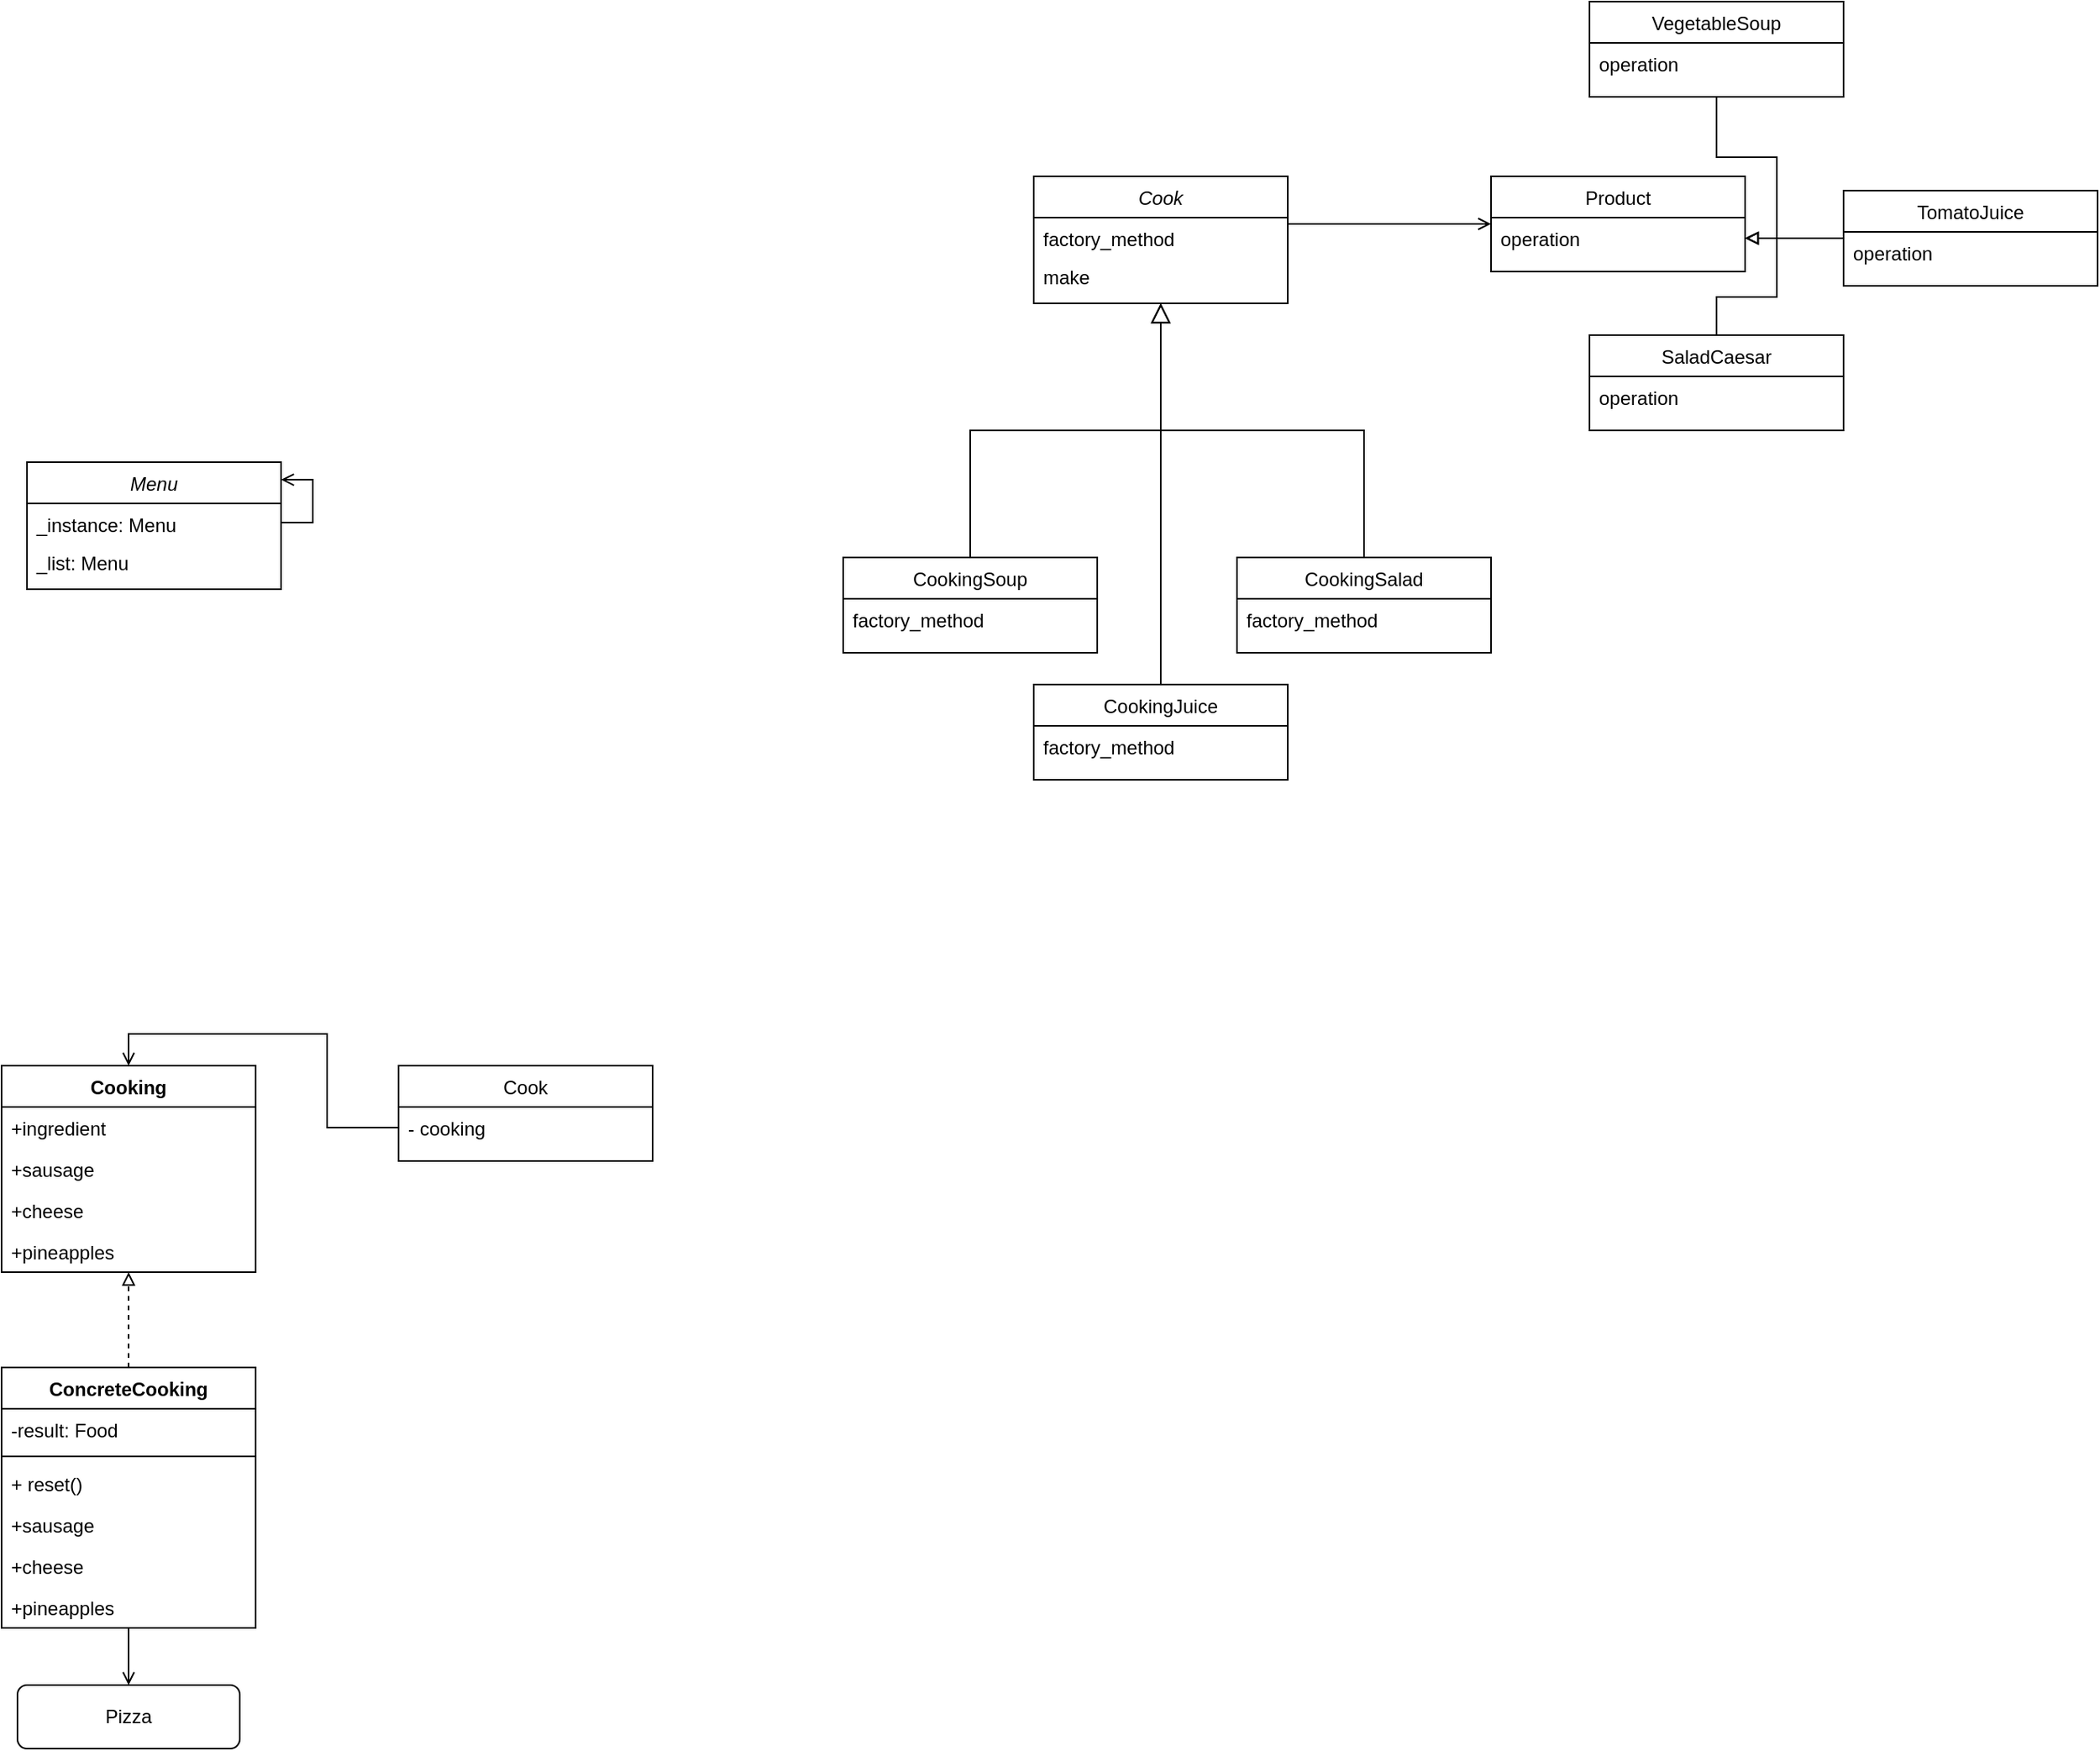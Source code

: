 <mxfile version="16.1.2" type="device"><diagram id="C5RBs43oDa-KdzZeNtuy" name="Page-1"><mxGraphModel dx="1371" dy="1018" grid="1" gridSize="10" guides="1" tooltips="1" connect="1" arrows="1" fold="1" page="1" pageScale="1" pageWidth="827" pageHeight="1169" math="0" shadow="0"><root><mxCell id="WIyWlLk6GJQsqaUBKTNV-0"/><mxCell id="WIyWlLk6GJQsqaUBKTNV-1" parent="WIyWlLk6GJQsqaUBKTNV-0"/><mxCell id="n5IswTtLFq-7B93HKsP7-0" value="Cook" style="swimlane;fontStyle=2;align=center;verticalAlign=top;childLayout=stackLayout;horizontal=1;startSize=26;horizontalStack=0;resizeParent=1;resizeLast=0;collapsible=1;marginBottom=0;rounded=0;shadow=0;strokeWidth=1;" parent="WIyWlLk6GJQsqaUBKTNV-1" vertex="1"><mxGeometry x="220" y="120" width="160" height="80" as="geometry"><mxRectangle x="230" y="140" width="160" height="26" as="alternateBounds"/></mxGeometry></mxCell><mxCell id="n5IswTtLFq-7B93HKsP7-1" value="factory_method" style="text;align=left;verticalAlign=top;spacingLeft=4;spacingRight=4;overflow=hidden;rotatable=0;points=[[0,0.5],[1,0.5]];portConstraint=eastwest;" parent="n5IswTtLFq-7B93HKsP7-0" vertex="1"><mxGeometry y="26" width="160" height="24" as="geometry"/></mxCell><mxCell id="n5IswTtLFq-7B93HKsP7-2" value="make" style="text;align=left;verticalAlign=top;spacingLeft=4;spacingRight=4;overflow=hidden;rotatable=0;points=[[0,0.5],[1,0.5]];portConstraint=eastwest;rounded=0;shadow=0;html=0;" parent="n5IswTtLFq-7B93HKsP7-0" vertex="1"><mxGeometry y="50" width="160" height="26" as="geometry"/></mxCell><mxCell id="n5IswTtLFq-7B93HKsP7-3" value="" style="endArrow=block;endSize=10;endFill=0;shadow=0;strokeWidth=1;rounded=0;edgeStyle=elbowEdgeStyle;elbow=vertical;exitX=0.5;exitY=0;exitDx=0;exitDy=0;" parent="WIyWlLk6GJQsqaUBKTNV-1" source="n5IswTtLFq-7B93HKsP7-10" target="n5IswTtLFq-7B93HKsP7-0" edge="1"><mxGeometry width="160" relative="1" as="geometry"><mxPoint x="200" y="360" as="sourcePoint"/><mxPoint x="200" y="203" as="targetPoint"/></mxGeometry></mxCell><mxCell id="n5IswTtLFq-7B93HKsP7-4" value="CookingSalad" style="swimlane;fontStyle=0;align=center;verticalAlign=top;childLayout=stackLayout;horizontal=1;startSize=26;horizontalStack=0;resizeParent=1;resizeLast=0;collapsible=1;marginBottom=0;rounded=0;shadow=0;strokeWidth=1;" parent="WIyWlLk6GJQsqaUBKTNV-1" vertex="1"><mxGeometry x="348" y="360" width="160" height="60" as="geometry"><mxRectangle x="340" y="380" width="170" height="26" as="alternateBounds"/></mxGeometry></mxCell><mxCell id="n5IswTtLFq-7B93HKsP7-5" value="factory_method" style="text;align=left;verticalAlign=top;spacingLeft=4;spacingRight=4;overflow=hidden;rotatable=0;points=[[0,0.5],[1,0.5]];portConstraint=eastwest;" parent="n5IswTtLFq-7B93HKsP7-4" vertex="1"><mxGeometry y="26" width="160" height="26" as="geometry"/></mxCell><mxCell id="n5IswTtLFq-7B93HKsP7-6" value="" style="endArrow=block;endSize=10;endFill=0;shadow=0;strokeWidth=1;rounded=0;edgeStyle=elbowEdgeStyle;elbow=vertical;" parent="WIyWlLk6GJQsqaUBKTNV-1" source="n5IswTtLFq-7B93HKsP7-4" target="n5IswTtLFq-7B93HKsP7-0" edge="1"><mxGeometry width="160" relative="1" as="geometry"><mxPoint x="210" y="373" as="sourcePoint"/><mxPoint x="310" y="271" as="targetPoint"/></mxGeometry></mxCell><mxCell id="n5IswTtLFq-7B93HKsP7-7" value="Product" style="swimlane;fontStyle=0;align=center;verticalAlign=top;childLayout=stackLayout;horizontal=1;startSize=26;horizontalStack=0;resizeParent=1;resizeLast=0;collapsible=1;marginBottom=0;rounded=0;shadow=0;strokeWidth=1;" parent="WIyWlLk6GJQsqaUBKTNV-1" vertex="1"><mxGeometry x="508" y="120" width="160" height="60" as="geometry"><mxRectangle x="550" y="140" width="160" height="26" as="alternateBounds"/></mxGeometry></mxCell><mxCell id="n5IswTtLFq-7B93HKsP7-8" value="operation" style="text;align=left;verticalAlign=top;spacingLeft=4;spacingRight=4;overflow=hidden;rotatable=0;points=[[0,0.5],[1,0.5]];portConstraint=eastwest;" parent="n5IswTtLFq-7B93HKsP7-7" vertex="1"><mxGeometry y="26" width="160" height="26" as="geometry"/></mxCell><mxCell id="n5IswTtLFq-7B93HKsP7-9" value="" style="endArrow=open;shadow=0;strokeWidth=1;rounded=0;endFill=1;edgeStyle=elbowEdgeStyle;elbow=vertical;" parent="WIyWlLk6GJQsqaUBKTNV-1" source="n5IswTtLFq-7B93HKsP7-0" target="n5IswTtLFq-7B93HKsP7-7" edge="1"><mxGeometry x="0.5" y="41" relative="1" as="geometry"><mxPoint x="380" y="192" as="sourcePoint"/><mxPoint x="540" y="192" as="targetPoint"/><mxPoint x="-40" y="32" as="offset"/></mxGeometry></mxCell><mxCell id="n5IswTtLFq-7B93HKsP7-10" value="CookingSoup" style="swimlane;fontStyle=0;align=center;verticalAlign=top;childLayout=stackLayout;horizontal=1;startSize=26;horizontalStack=0;resizeParent=1;resizeLast=0;collapsible=1;marginBottom=0;rounded=0;shadow=0;strokeWidth=1;" parent="WIyWlLk6GJQsqaUBKTNV-1" vertex="1"><mxGeometry x="100" y="360" width="160" height="60" as="geometry"><mxRectangle x="340" y="380" width="170" height="26" as="alternateBounds"/></mxGeometry></mxCell><mxCell id="n5IswTtLFq-7B93HKsP7-11" value="factory_method" style="text;align=left;verticalAlign=top;spacingLeft=4;spacingRight=4;overflow=hidden;rotatable=0;points=[[0,0.5],[1,0.5]];portConstraint=eastwest;" parent="n5IswTtLFq-7B93HKsP7-10" vertex="1"><mxGeometry y="26" width="160" height="26" as="geometry"/></mxCell><mxCell id="n5IswTtLFq-7B93HKsP7-12" style="edgeStyle=orthogonalEdgeStyle;rounded=0;orthogonalLoop=1;jettySize=auto;html=1;endArrow=none;endFill=0;" parent="WIyWlLk6GJQsqaUBKTNV-1" source="n5IswTtLFq-7B93HKsP7-13" edge="1"><mxGeometry relative="1" as="geometry"><mxPoint x="300" y="280" as="targetPoint"/></mxGeometry></mxCell><mxCell id="n5IswTtLFq-7B93HKsP7-13" value="CookingJuice" style="swimlane;fontStyle=0;align=center;verticalAlign=top;childLayout=stackLayout;horizontal=1;startSize=26;horizontalStack=0;resizeParent=1;resizeLast=0;collapsible=1;marginBottom=0;rounded=0;shadow=0;strokeWidth=1;" parent="WIyWlLk6GJQsqaUBKTNV-1" vertex="1"><mxGeometry x="220" y="440" width="160" height="60" as="geometry"><mxRectangle x="340" y="380" width="170" height="26" as="alternateBounds"/></mxGeometry></mxCell><mxCell id="n5IswTtLFq-7B93HKsP7-14" value="factory_method" style="text;align=left;verticalAlign=top;spacingLeft=4;spacingRight=4;overflow=hidden;rotatable=0;points=[[0,0.5],[1,0.5]];portConstraint=eastwest;" parent="n5IswTtLFq-7B93HKsP7-13" vertex="1"><mxGeometry y="26" width="160" height="26" as="geometry"/></mxCell><mxCell id="n5IswTtLFq-7B93HKsP7-15" value="" style="edgeStyle=orthogonalEdgeStyle;rounded=0;orthogonalLoop=1;jettySize=auto;html=1;endArrow=block;endFill=0;" parent="WIyWlLk6GJQsqaUBKTNV-1" source="n5IswTtLFq-7B93HKsP7-16" target="n5IswTtLFq-7B93HKsP7-8" edge="1"><mxGeometry relative="1" as="geometry"/></mxCell><mxCell id="n5IswTtLFq-7B93HKsP7-16" value="SaladCaesar" style="swimlane;fontStyle=0;align=center;verticalAlign=top;childLayout=stackLayout;horizontal=1;startSize=26;horizontalStack=0;resizeParent=1;resizeLast=0;collapsible=1;marginBottom=0;rounded=0;shadow=0;strokeWidth=1;" parent="WIyWlLk6GJQsqaUBKTNV-1" vertex="1"><mxGeometry x="570" y="220" width="160" height="60" as="geometry"><mxRectangle x="550" y="140" width="160" height="26" as="alternateBounds"/></mxGeometry></mxCell><mxCell id="n5IswTtLFq-7B93HKsP7-17" value="operation" style="text;align=left;verticalAlign=top;spacingLeft=4;spacingRight=4;overflow=hidden;rotatable=0;points=[[0,0.5],[1,0.5]];portConstraint=eastwest;" parent="n5IswTtLFq-7B93HKsP7-16" vertex="1"><mxGeometry y="26" width="160" height="26" as="geometry"/></mxCell><mxCell id="n5IswTtLFq-7B93HKsP7-18" value="" style="edgeStyle=orthogonalEdgeStyle;rounded=0;orthogonalLoop=1;jettySize=auto;html=1;endArrow=block;endFill=0;" parent="WIyWlLk6GJQsqaUBKTNV-1" source="n5IswTtLFq-7B93HKsP7-19" target="n5IswTtLFq-7B93HKsP7-8" edge="1"><mxGeometry relative="1" as="geometry"/></mxCell><mxCell id="n5IswTtLFq-7B93HKsP7-19" value="VegetableSoup" style="swimlane;fontStyle=0;align=center;verticalAlign=top;childLayout=stackLayout;horizontal=1;startSize=26;horizontalStack=0;resizeParent=1;resizeLast=0;collapsible=1;marginBottom=0;rounded=0;shadow=0;strokeWidth=1;" parent="WIyWlLk6GJQsqaUBKTNV-1" vertex="1"><mxGeometry x="570" y="10" width="160" height="60" as="geometry"><mxRectangle x="550" y="140" width="160" height="26" as="alternateBounds"/></mxGeometry></mxCell><mxCell id="n5IswTtLFq-7B93HKsP7-20" value="operation" style="text;align=left;verticalAlign=top;spacingLeft=4;spacingRight=4;overflow=hidden;rotatable=0;points=[[0,0.5],[1,0.5]];portConstraint=eastwest;" parent="n5IswTtLFq-7B93HKsP7-19" vertex="1"><mxGeometry y="26" width="160" height="26" as="geometry"/></mxCell><mxCell id="n5IswTtLFq-7B93HKsP7-21" value="" style="edgeStyle=orthogonalEdgeStyle;rounded=0;orthogonalLoop=1;jettySize=auto;html=1;endArrow=block;endFill=0;" parent="WIyWlLk6GJQsqaUBKTNV-1" source="n5IswTtLFq-7B93HKsP7-22" target="n5IswTtLFq-7B93HKsP7-8" edge="1"><mxGeometry relative="1" as="geometry"/></mxCell><mxCell id="n5IswTtLFq-7B93HKsP7-22" value="TomatoJuice" style="swimlane;fontStyle=0;align=center;verticalAlign=top;childLayout=stackLayout;horizontal=1;startSize=26;horizontalStack=0;resizeParent=1;resizeLast=0;collapsible=1;marginBottom=0;rounded=0;shadow=0;strokeWidth=1;" parent="WIyWlLk6GJQsqaUBKTNV-1" vertex="1"><mxGeometry x="730" y="129" width="160" height="60" as="geometry"><mxRectangle x="550" y="140" width="160" height="26" as="alternateBounds"/></mxGeometry></mxCell><mxCell id="n5IswTtLFq-7B93HKsP7-23" value="operation" style="text;align=left;verticalAlign=top;spacingLeft=4;spacingRight=4;overflow=hidden;rotatable=0;points=[[0,0.5],[1,0.5]];portConstraint=eastwest;" parent="n5IswTtLFq-7B93HKsP7-22" vertex="1"><mxGeometry y="26" width="160" height="26" as="geometry"/></mxCell><mxCell id="TlVJQ8EOuzZkPVQLA0x2-0" value="Menu" style="swimlane;fontStyle=2;align=center;verticalAlign=top;childLayout=stackLayout;horizontal=1;startSize=26;horizontalStack=0;resizeParent=1;resizeLast=0;collapsible=1;marginBottom=0;rounded=0;shadow=0;strokeWidth=1;" vertex="1" parent="WIyWlLk6GJQsqaUBKTNV-1"><mxGeometry x="-414" y="300" width="160" height="80" as="geometry"><mxRectangle x="230" y="140" width="160" height="26" as="alternateBounds"/></mxGeometry></mxCell><mxCell id="TlVJQ8EOuzZkPVQLA0x2-6" style="edgeStyle=orthogonalEdgeStyle;rounded=0;orthogonalLoop=1;jettySize=auto;html=1;entryX=1;entryY=0.138;entryDx=0;entryDy=0;entryPerimeter=0;endArrow=open;endFill=0;" edge="1" parent="TlVJQ8EOuzZkPVQLA0x2-0" source="TlVJQ8EOuzZkPVQLA0x2-1" target="TlVJQ8EOuzZkPVQLA0x2-0"><mxGeometry relative="1" as="geometry"><Array as="points"><mxPoint x="180" y="38"/><mxPoint x="180" y="11"/></Array></mxGeometry></mxCell><mxCell id="TlVJQ8EOuzZkPVQLA0x2-1" value="_instance: Menu" style="text;align=left;verticalAlign=top;spacingLeft=4;spacingRight=4;overflow=hidden;rotatable=0;points=[[0,0.5],[1,0.5]];portConstraint=eastwest;" vertex="1" parent="TlVJQ8EOuzZkPVQLA0x2-0"><mxGeometry y="26" width="160" height="24" as="geometry"/></mxCell><mxCell id="TlVJQ8EOuzZkPVQLA0x2-5" value="_list: Menu" style="text;align=left;verticalAlign=top;spacingLeft=4;spacingRight=4;overflow=hidden;rotatable=0;points=[[0,0.5],[1,0.5]];portConstraint=eastwest;" vertex="1" parent="TlVJQ8EOuzZkPVQLA0x2-0"><mxGeometry y="50" width="160" height="24" as="geometry"/></mxCell><mxCell id="TlVJQ8EOuzZkPVQLA0x2-12" value="Cook" style="swimlane;fontStyle=0;align=center;verticalAlign=top;childLayout=stackLayout;horizontal=1;startSize=26;horizontalStack=0;resizeParent=1;resizeLast=0;collapsible=1;marginBottom=0;rounded=0;shadow=0;strokeWidth=1;" vertex="1" parent="WIyWlLk6GJQsqaUBKTNV-1"><mxGeometry x="-180" y="680" width="160" height="60" as="geometry"><mxRectangle x="340" y="380" width="170" height="26" as="alternateBounds"/></mxGeometry></mxCell><mxCell id="TlVJQ8EOuzZkPVQLA0x2-13" value="- cooking" style="text;align=left;verticalAlign=top;spacingLeft=4;spacingRight=4;overflow=hidden;rotatable=0;points=[[0,0.5],[1,0.5]];portConstraint=eastwest;" vertex="1" parent="TlVJQ8EOuzZkPVQLA0x2-12"><mxGeometry y="26" width="160" height="26" as="geometry"/></mxCell><mxCell id="TlVJQ8EOuzZkPVQLA0x2-18" value="Cooking" style="swimlane;fontStyle=1;align=center;verticalAlign=top;childLayout=stackLayout;horizontal=1;startSize=26;horizontalStack=0;resizeParent=1;resizeParentMax=0;resizeLast=0;collapsible=1;marginBottom=0;" vertex="1" parent="WIyWlLk6GJQsqaUBKTNV-1"><mxGeometry x="-430" y="680" width="160" height="130" as="geometry"/></mxCell><mxCell id="TlVJQ8EOuzZkPVQLA0x2-19" value="+ingredient" style="text;strokeColor=none;fillColor=none;align=left;verticalAlign=top;spacingLeft=4;spacingRight=4;overflow=hidden;rotatable=0;points=[[0,0.5],[1,0.5]];portConstraint=eastwest;" vertex="1" parent="TlVJQ8EOuzZkPVQLA0x2-18"><mxGeometry y="26" width="160" height="26" as="geometry"/></mxCell><mxCell id="TlVJQ8EOuzZkPVQLA0x2-22" value="+sausage" style="text;strokeColor=none;fillColor=none;align=left;verticalAlign=top;spacingLeft=4;spacingRight=4;overflow=hidden;rotatable=0;points=[[0,0.5],[1,0.5]];portConstraint=eastwest;" vertex="1" parent="TlVJQ8EOuzZkPVQLA0x2-18"><mxGeometry y="52" width="160" height="26" as="geometry"/></mxCell><mxCell id="TlVJQ8EOuzZkPVQLA0x2-23" value="+cheese" style="text;strokeColor=none;fillColor=none;align=left;verticalAlign=top;spacingLeft=4;spacingRight=4;overflow=hidden;rotatable=0;points=[[0,0.5],[1,0.5]];portConstraint=eastwest;" vertex="1" parent="TlVJQ8EOuzZkPVQLA0x2-18"><mxGeometry y="78" width="160" height="26" as="geometry"/></mxCell><mxCell id="TlVJQ8EOuzZkPVQLA0x2-24" value="+pineapples" style="text;strokeColor=none;fillColor=none;align=left;verticalAlign=top;spacingLeft=4;spacingRight=4;overflow=hidden;rotatable=0;points=[[0,0.5],[1,0.5]];portConstraint=eastwest;" vertex="1" parent="TlVJQ8EOuzZkPVQLA0x2-18"><mxGeometry y="104" width="160" height="26" as="geometry"/></mxCell><mxCell id="TlVJQ8EOuzZkPVQLA0x2-27" style="edgeStyle=orthogonalEdgeStyle;rounded=0;orthogonalLoop=1;jettySize=auto;html=1;entryX=0.5;entryY=0;entryDx=0;entryDy=0;endArrow=open;endFill=0;" edge="1" parent="WIyWlLk6GJQsqaUBKTNV-1" source="TlVJQ8EOuzZkPVQLA0x2-13" target="TlVJQ8EOuzZkPVQLA0x2-18"><mxGeometry relative="1" as="geometry"/></mxCell><mxCell id="TlVJQ8EOuzZkPVQLA0x2-42" style="edgeStyle=orthogonalEdgeStyle;rounded=0;orthogonalLoop=1;jettySize=auto;html=1;entryX=0.5;entryY=1;entryDx=0;entryDy=0;entryPerimeter=0;endArrow=block;endFill=0;dashed=1;" edge="1" parent="WIyWlLk6GJQsqaUBKTNV-1" source="TlVJQ8EOuzZkPVQLA0x2-33" target="TlVJQ8EOuzZkPVQLA0x2-24"><mxGeometry relative="1" as="geometry"/></mxCell><mxCell id="TlVJQ8EOuzZkPVQLA0x2-46" value="" style="edgeStyle=orthogonalEdgeStyle;rounded=0;orthogonalLoop=1;jettySize=auto;html=1;endArrow=open;endFill=0;" edge="1" parent="WIyWlLk6GJQsqaUBKTNV-1" source="TlVJQ8EOuzZkPVQLA0x2-33" target="TlVJQ8EOuzZkPVQLA0x2-45"><mxGeometry relative="1" as="geometry"/></mxCell><mxCell id="TlVJQ8EOuzZkPVQLA0x2-33" value="ConcreteCooking" style="swimlane;fontStyle=1;align=center;verticalAlign=top;childLayout=stackLayout;horizontal=1;startSize=26;horizontalStack=0;resizeParent=1;resizeParentMax=0;resizeLast=0;collapsible=1;marginBottom=0;" vertex="1" parent="WIyWlLk6GJQsqaUBKTNV-1"><mxGeometry x="-430" y="870" width="160" height="164" as="geometry"/></mxCell><mxCell id="TlVJQ8EOuzZkPVQLA0x2-34" value="-result: Food" style="text;strokeColor=none;fillColor=none;align=left;verticalAlign=top;spacingLeft=4;spacingRight=4;overflow=hidden;rotatable=0;points=[[0,0.5],[1,0.5]];portConstraint=eastwest;" vertex="1" parent="TlVJQ8EOuzZkPVQLA0x2-33"><mxGeometry y="26" width="160" height="26" as="geometry"/></mxCell><mxCell id="TlVJQ8EOuzZkPVQLA0x2-35" value="" style="line;strokeWidth=1;fillColor=none;align=left;verticalAlign=middle;spacingTop=-1;spacingLeft=3;spacingRight=3;rotatable=0;labelPosition=right;points=[];portConstraint=eastwest;" vertex="1" parent="TlVJQ8EOuzZkPVQLA0x2-33"><mxGeometry y="52" width="160" height="8" as="geometry"/></mxCell><mxCell id="TlVJQ8EOuzZkPVQLA0x2-36" value="+ reset()" style="text;strokeColor=none;fillColor=none;align=left;verticalAlign=top;spacingLeft=4;spacingRight=4;overflow=hidden;rotatable=0;points=[[0,0.5],[1,0.5]];portConstraint=eastwest;" vertex="1" parent="TlVJQ8EOuzZkPVQLA0x2-33"><mxGeometry y="60" width="160" height="26" as="geometry"/></mxCell><mxCell id="TlVJQ8EOuzZkPVQLA0x2-39" value="+sausage" style="text;strokeColor=none;fillColor=none;align=left;verticalAlign=top;spacingLeft=4;spacingRight=4;overflow=hidden;rotatable=0;points=[[0,0.5],[1,0.5]];portConstraint=eastwest;" vertex="1" parent="TlVJQ8EOuzZkPVQLA0x2-33"><mxGeometry y="86" width="160" height="26" as="geometry"/></mxCell><mxCell id="TlVJQ8EOuzZkPVQLA0x2-40" value="+cheese" style="text;strokeColor=none;fillColor=none;align=left;verticalAlign=top;spacingLeft=4;spacingRight=4;overflow=hidden;rotatable=0;points=[[0,0.5],[1,0.5]];portConstraint=eastwest;" vertex="1" parent="TlVJQ8EOuzZkPVQLA0x2-33"><mxGeometry y="112" width="160" height="26" as="geometry"/></mxCell><mxCell id="TlVJQ8EOuzZkPVQLA0x2-41" value="+pineapples" style="text;strokeColor=none;fillColor=none;align=left;verticalAlign=top;spacingLeft=4;spacingRight=4;overflow=hidden;rotatable=0;points=[[0,0.5],[1,0.5]];portConstraint=eastwest;" vertex="1" parent="TlVJQ8EOuzZkPVQLA0x2-33"><mxGeometry y="138" width="160" height="26" as="geometry"/></mxCell><mxCell id="TlVJQ8EOuzZkPVQLA0x2-45" value="Pizza" style="rounded=1;whiteSpace=wrap;html=1;" vertex="1" parent="WIyWlLk6GJQsqaUBKTNV-1"><mxGeometry x="-420" y="1070" width="140" height="40" as="geometry"/></mxCell></root></mxGraphModel></diagram></mxfile>